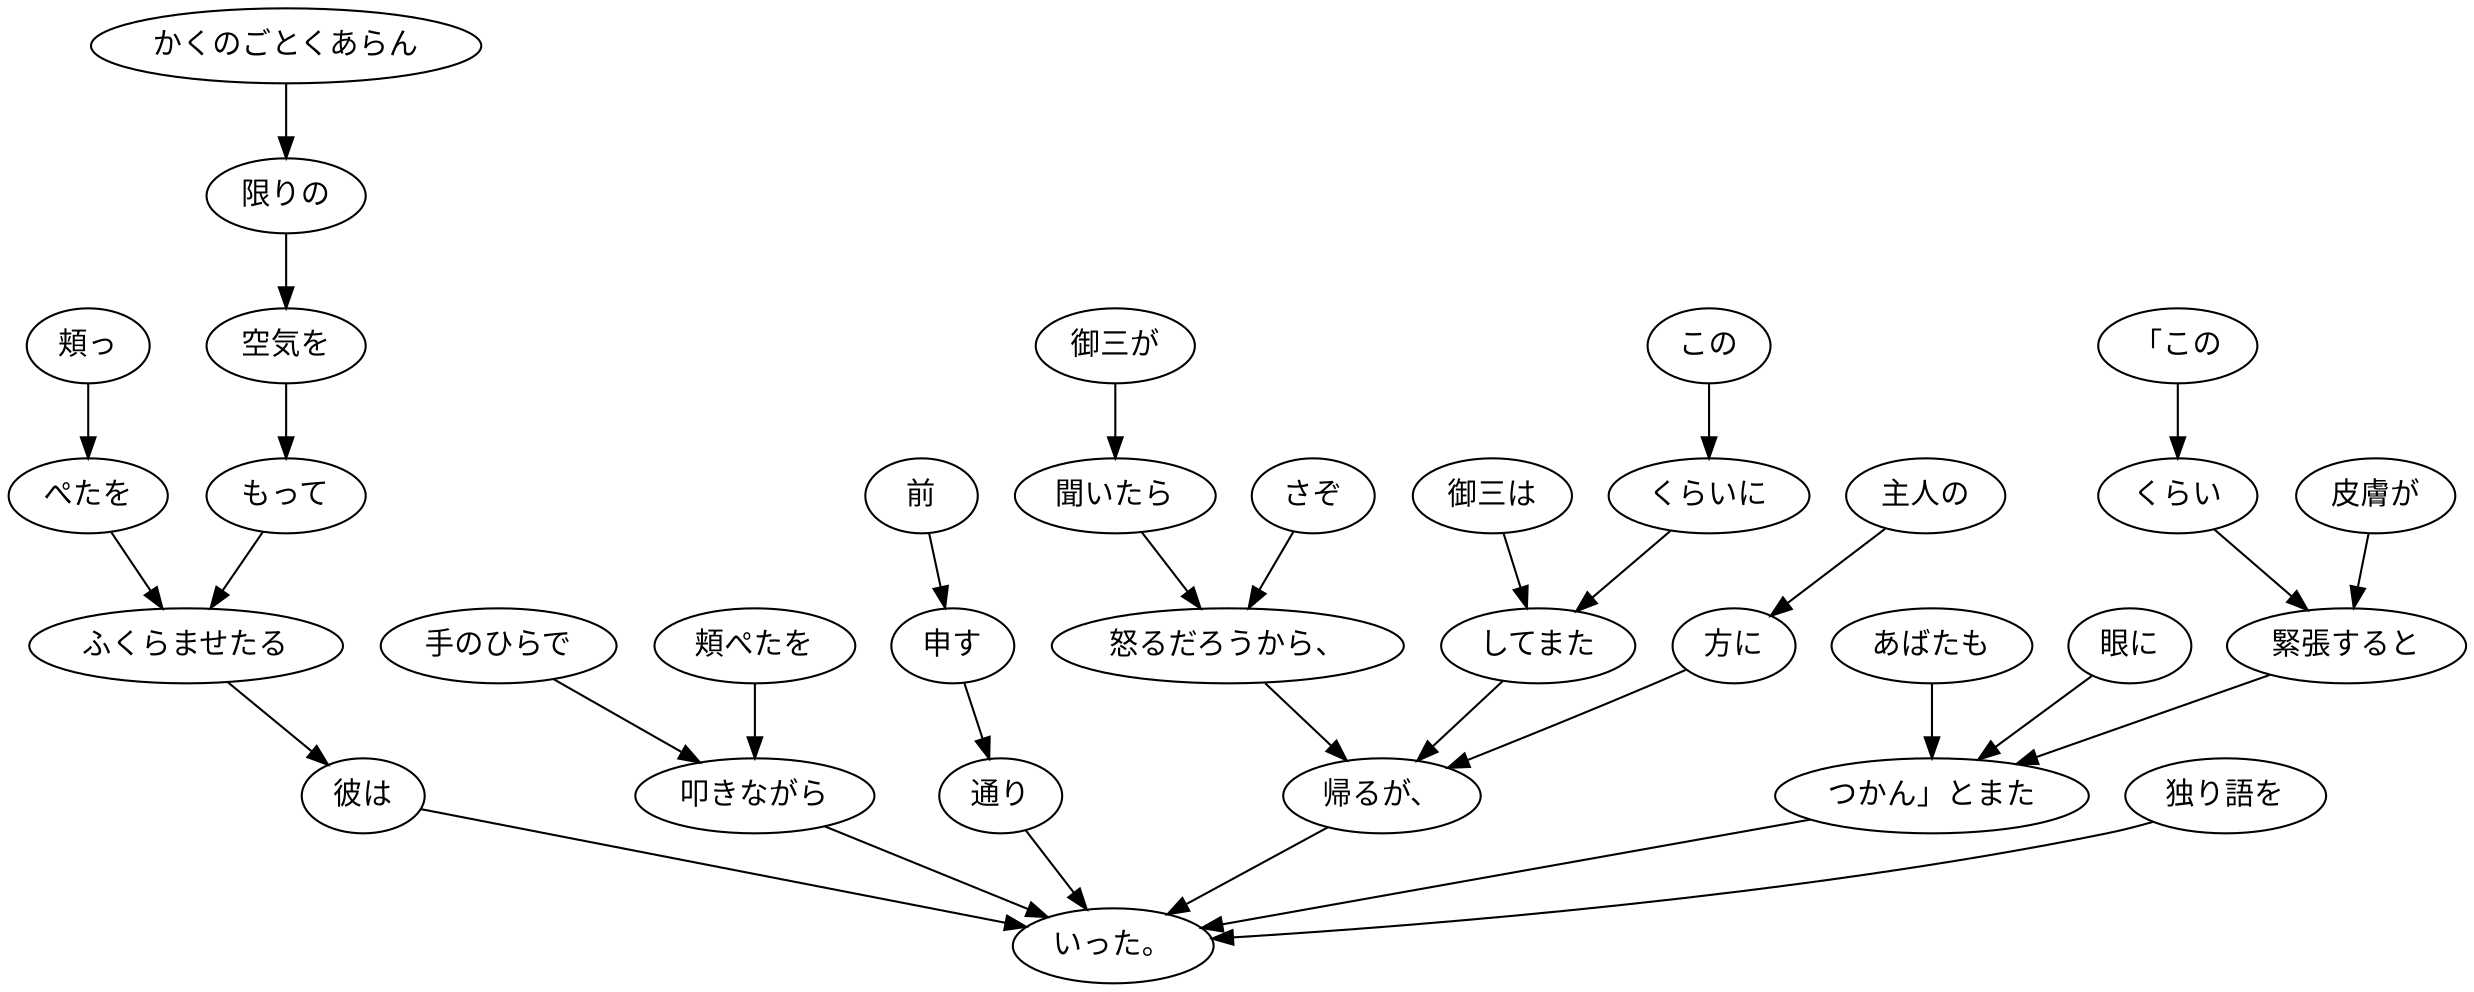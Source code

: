 digraph graph5673 {
	node0 [label="御三が"];
	node1 [label="聞いたら"];
	node2 [label="さぞ"];
	node3 [label="怒るだろうから、"];
	node4 [label="御三は"];
	node5 [label="この"];
	node6 [label="くらいに"];
	node7 [label="してまた"];
	node8 [label="主人の"];
	node9 [label="方に"];
	node10 [label="帰るが、"];
	node11 [label="かくのごとくあらん"];
	node12 [label="限りの"];
	node13 [label="空気を"];
	node14 [label="もって"];
	node15 [label="頬っ"];
	node16 [label="ぺたを"];
	node17 [label="ふくらませたる"];
	node18 [label="彼は"];
	node19 [label="前"];
	node20 [label="申す"];
	node21 [label="通り"];
	node22 [label="手のひらで"];
	node23 [label="頬ぺたを"];
	node24 [label="叩きながら"];
	node25 [label="「この"];
	node26 [label="くらい"];
	node27 [label="皮膚が"];
	node28 [label="緊張すると"];
	node29 [label="あばたも"];
	node30 [label="眼に"];
	node31 [label="つかん」とまた"];
	node32 [label="独り語を"];
	node33 [label="いった。"];
	node0 -> node1;
	node1 -> node3;
	node2 -> node3;
	node3 -> node10;
	node4 -> node7;
	node5 -> node6;
	node6 -> node7;
	node7 -> node10;
	node8 -> node9;
	node9 -> node10;
	node10 -> node33;
	node11 -> node12;
	node12 -> node13;
	node13 -> node14;
	node14 -> node17;
	node15 -> node16;
	node16 -> node17;
	node17 -> node18;
	node18 -> node33;
	node19 -> node20;
	node20 -> node21;
	node21 -> node33;
	node22 -> node24;
	node23 -> node24;
	node24 -> node33;
	node25 -> node26;
	node26 -> node28;
	node27 -> node28;
	node28 -> node31;
	node29 -> node31;
	node30 -> node31;
	node31 -> node33;
	node32 -> node33;
}
